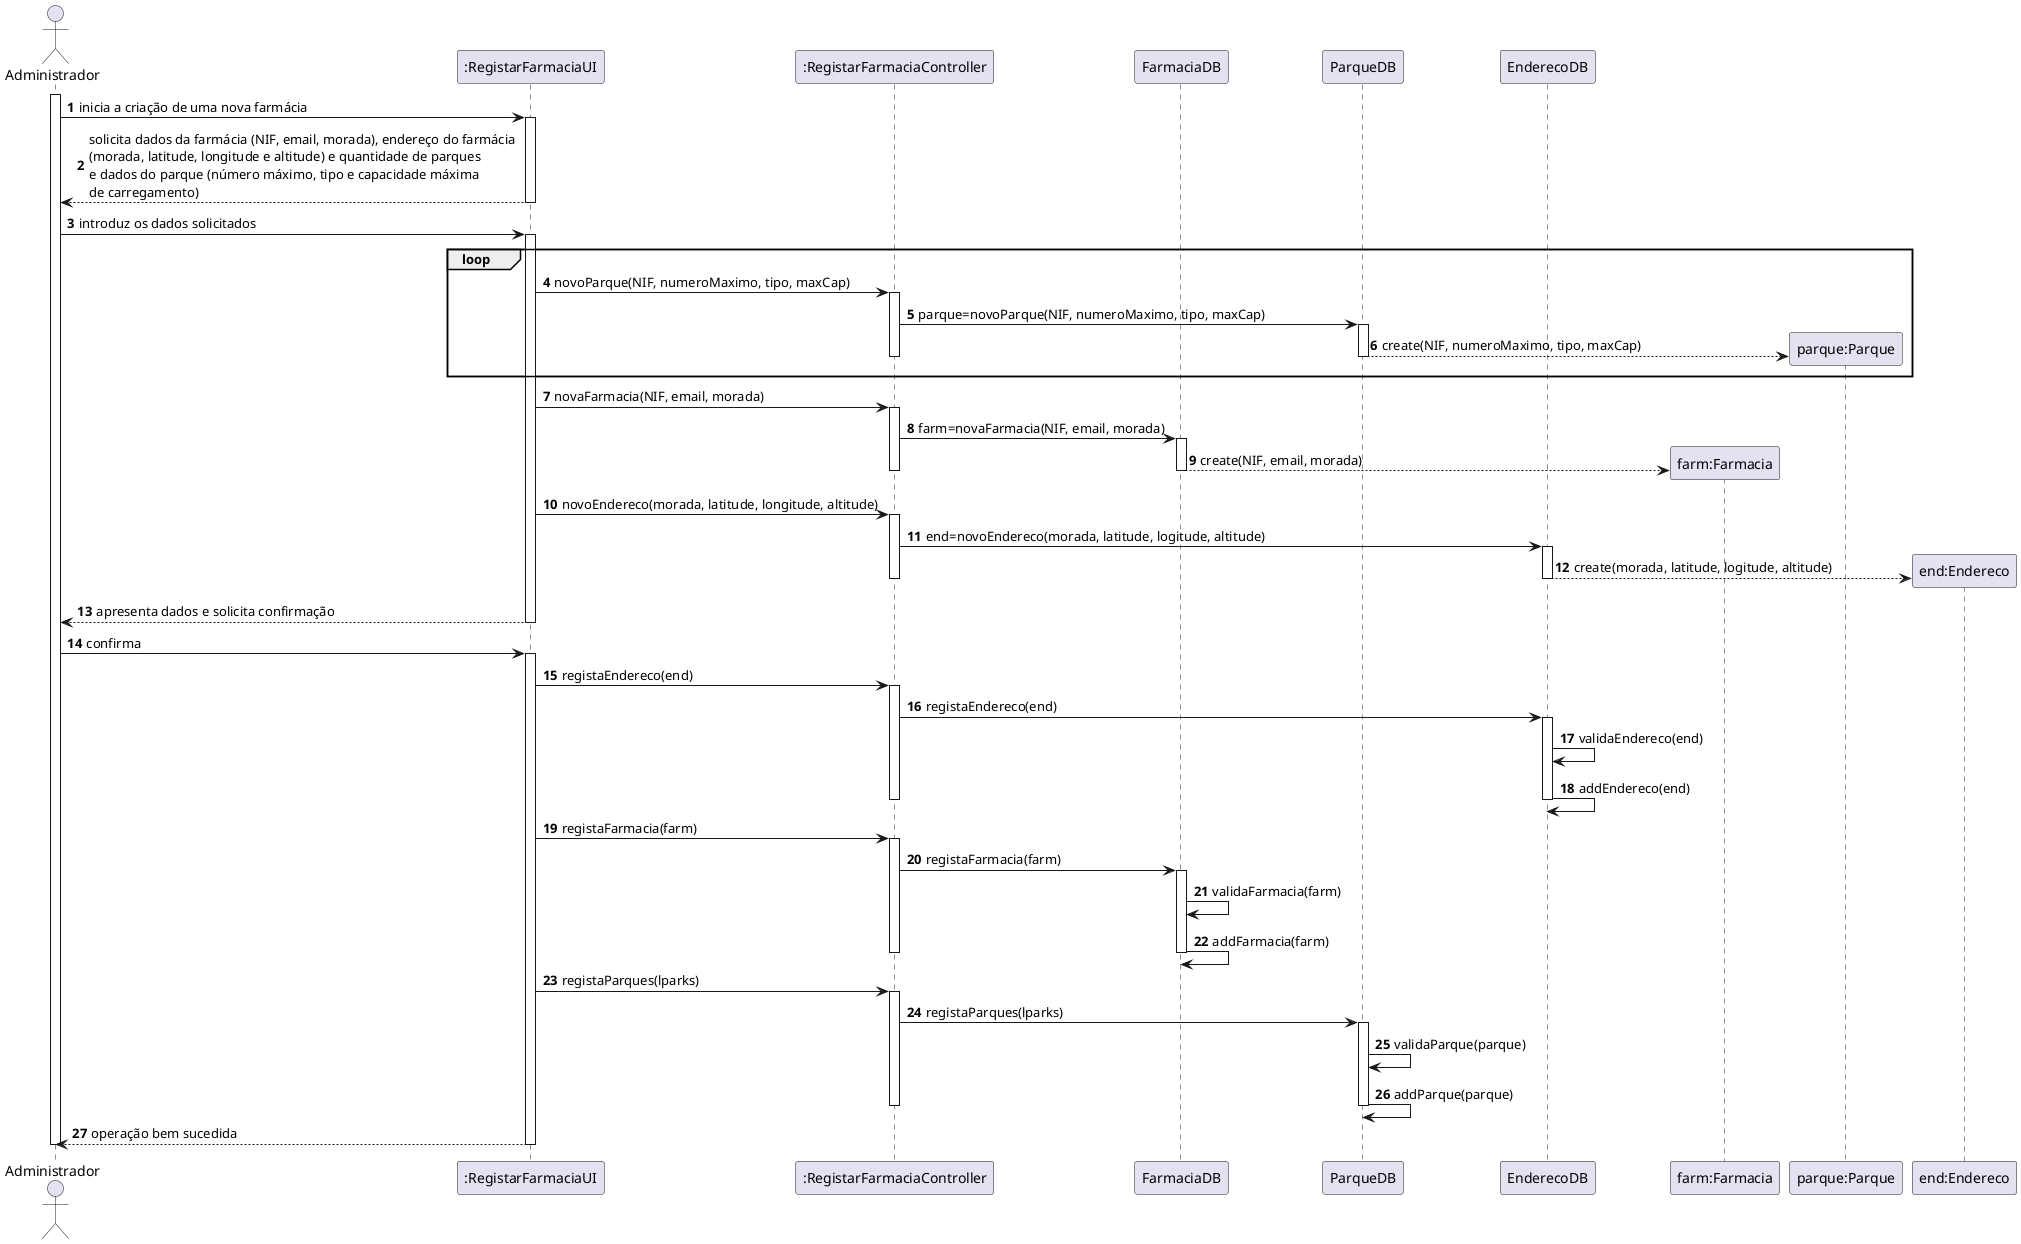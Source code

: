 @startuml
autonumber
actor "Administrador" as ADM

participant ":RegistarFarmaciaUI" as UI
participant ":RegistarFarmaciaController" as CTRL
participant "FarmaciaDB" as DB
participant "ParqueDB" as PDB
participant "EnderecoDB" as EDB
participant "farm:Farmacia" as FARMACIA
participant "parque:Parque" as PQ
participant "end:Endereco" as END

activate ADM
ADM -> UI : inicia a criação de uma nova farmácia
activate UI
UI --> ADM : solicita dados da farmácia (NIF, email, morada), endereço do farmácia \n(morada, latitude, longitude e altitude) e quantidade de parques \ne dados do parque (número máximo, tipo e capacidade máxima \nde carregamento)
deactivate UI

ADM -> UI : introduz os dados solicitados
activate UI

loop
UI -> CTRL : novoParque(NIF, numeroMaximo, tipo, maxCap)
activate CTRL
CTRL -> PDB: parque=novoParque(NIF, numeroMaximo, tipo, maxCap)
activate PDB
PDB --> PQ ** : create(NIF, numeroMaximo, tipo, maxCap)
deactivate PDB
deactivate CTRL
end loop

UI -> CTRL : novaFarmacia(NIF, email, morada)
activate CTRL

CTRL -> DB: farm=novaFarmacia(NIF, email, morada)
activate DB
DB --> FARMACIA ** : create(NIF, email, morada)
deactivate DB
deactivate CTRL

UI -> CTRL : novoEndereco(morada, latitude, longitude, altitude)
activate CTRL
CTRL -> EDB: end=novoEndereco(morada, latitude, logitude, altitude)
activate EDB
EDB --> END ** : create(morada, latitude, logitude, altitude)
deactivate EDB
deactivate CTRL

UI --> ADM : apresenta dados e solicita confirmação
deactivate UI

ADM -> UI : confirma
activate UI

UI -> CTRL: registaEndereco(end)
activate CTRL
CTRL ->EDB: registaEndereco(end)
activate EDB
EDB -> EDB: validaEndereco(end)
EDB -> EDB: addEndereco(end)

deactivate EDB
deactivate CTRL

UI -> CTRL: registaFarmacia(farm)
activate CTRL
CTRL ->DB: registaFarmacia(farm)
activate DB
DB -> DB: validaFarmacia(farm)
DB -> DB: addFarmacia(farm)

deactivate DB
deactivate CTRL


UI -> CTRL: registaParques(lparks)
activate CTRL
CTRL ->PDB: registaParques(lparks)
activate PDB
PDB -> PDB: validaParque(parque)
PDB -> PDB: addParque(parque)

deactivate PDB
deactivate CTRL

UI --> ADM : operação bem sucedida
deactivate UI

deactivate ADM

@enduml
